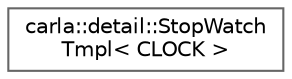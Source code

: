 digraph "类继承关系图"
{
 // INTERACTIVE_SVG=YES
 // LATEX_PDF_SIZE
  bgcolor="transparent";
  edge [fontname=Helvetica,fontsize=10,labelfontname=Helvetica,labelfontsize=10];
  node [fontname=Helvetica,fontsize=10,shape=box,height=0.2,width=0.4];
  rankdir="LR";
  Node0 [id="Node000000",label="carla::detail::StopWatch\lTmpl\< CLOCK \>",height=0.2,width=0.4,color="grey40", fillcolor="white", style="filled",URL="$d3/d83/classcarla_1_1detail_1_1StopWatchTmpl.html",tooltip=" "];
}
